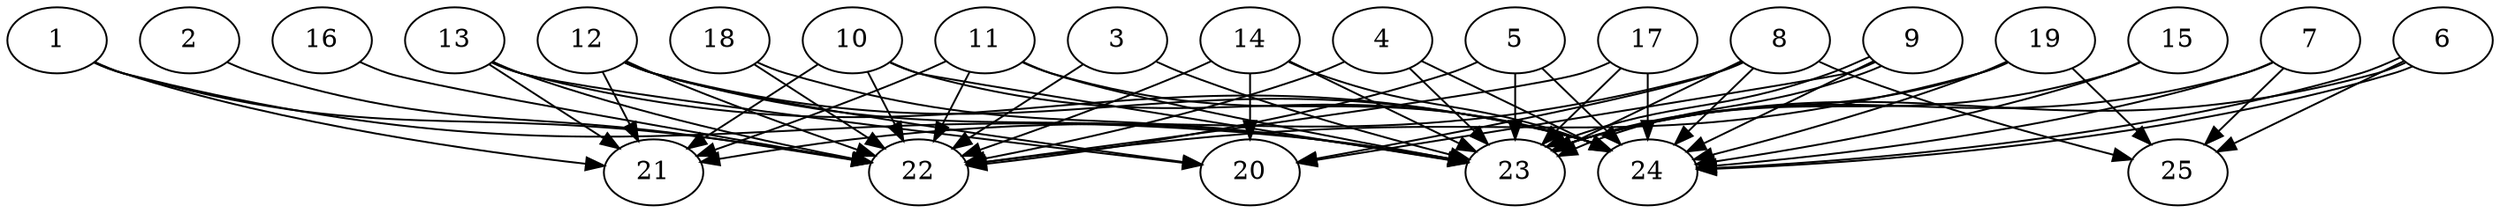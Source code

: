 // DAG automatically generated by daggen at Thu Oct  3 14:00:40 2019
// ./daggen --dot -n 25 --ccr 0.3 --fat 0.9 --regular 0.9 --density 0.9 --mindata 5242880 --maxdata 52428800 
digraph G {
  1 [size="163440640", alpha="0.09", expect_size="49032192"] 
  1 -> 21 [size ="49032192"]
  1 -> 22 [size ="49032192"]
  1 -> 23 [size ="49032192"]
  2 [size="159392427", alpha="0.06", expect_size="47817728"] 
  2 -> 22 [size ="47817728"]
  3 [size="159556267", alpha="0.06", expect_size="47866880"] 
  3 -> 22 [size ="47866880"]
  3 -> 23 [size ="47866880"]
  4 [size="110445227", alpha="0.11", expect_size="33133568"] 
  4 -> 22 [size ="33133568"]
  4 -> 23 [size ="33133568"]
  4 -> 24 [size ="33133568"]
  5 [size="138161493", alpha="0.08", expect_size="41448448"] 
  5 -> 22 [size ="41448448"]
  5 -> 23 [size ="41448448"]
  5 -> 24 [size ="41448448"]
  6 [size="73403733", alpha="0.16", expect_size="22021120"] 
  6 -> 23 [size ="22021120"]
  6 -> 24 [size ="22021120"]
  6 -> 24 [size ="22021120"]
  6 -> 25 [size ="22021120"]
  7 [size="42229760", alpha="0.08", expect_size="12668928"] 
  7 -> 23 [size ="12668928"]
  7 -> 24 [size ="12668928"]
  7 -> 25 [size ="12668928"]
  8 [size="161099093", alpha="0.04", expect_size="48329728"] 
  8 -> 20 [size ="48329728"]
  8 -> 21 [size ="48329728"]
  8 -> 23 [size ="48329728"]
  8 -> 24 [size ="48329728"]
  8 -> 25 [size ="48329728"]
  9 [size="56517973", alpha="0.12", expect_size="16955392"] 
  9 -> 20 [size ="16955392"]
  9 -> 23 [size ="16955392"]
  9 -> 23 [size ="16955392"]
  9 -> 24 [size ="16955392"]
  10 [size="20667733", alpha="0.10", expect_size="6200320"] 
  10 -> 21 [size ="6200320"]
  10 -> 22 [size ="6200320"]
  10 -> 23 [size ="6200320"]
  10 -> 24 [size ="6200320"]
  11 [size="38741333", alpha="0.17", expect_size="11622400"] 
  11 -> 21 [size ="11622400"]
  11 -> 22 [size ="11622400"]
  11 -> 23 [size ="11622400"]
  11 -> 24 [size ="11622400"]
  12 [size="112172373", alpha="0.00", expect_size="33651712"] 
  12 -> 20 [size ="33651712"]
  12 -> 21 [size ="33651712"]
  12 -> 22 [size ="33651712"]
  12 -> 23 [size ="33651712"]
  12 -> 24 [size ="33651712"]
  13 [size="159569920", alpha="0.01", expect_size="47870976"] 
  13 -> 20 [size ="47870976"]
  13 -> 21 [size ="47870976"]
  13 -> 22 [size ="47870976"]
  13 -> 24 [size ="47870976"]
  14 [size="52251307", alpha="0.17", expect_size="15675392"] 
  14 -> 20 [size ="15675392"]
  14 -> 22 [size ="15675392"]
  14 -> 23 [size ="15675392"]
  14 -> 24 [size ="15675392"]
  15 [size="135034880", alpha="0.08", expect_size="40510464"] 
  15 -> 23 [size ="40510464"]
  15 -> 24 [size ="40510464"]
  16 [size="39632213", alpha="0.17", expect_size="11889664"] 
  16 -> 22 [size ="11889664"]
  17 [size="167546880", alpha="0.13", expect_size="50264064"] 
  17 -> 22 [size ="50264064"]
  17 -> 23 [size ="50264064"]
  17 -> 24 [size ="50264064"]
  18 [size="71690240", alpha="0.01", expect_size="21507072"] 
  18 -> 22 [size ="21507072"]
  18 -> 23 [size ="21507072"]
  19 [size="105939627", alpha="0.14", expect_size="31781888"] 
  19 -> 22 [size ="31781888"]
  19 -> 23 [size ="31781888"]
  19 -> 24 [size ="31781888"]
  19 -> 25 [size ="31781888"]
  20 [size="44141227", alpha="0.09", expect_size="13242368"] 
  21 [size="122323627", alpha="0.02", expect_size="36697088"] 
  22 [size="101488640", alpha="0.14", expect_size="30446592"] 
  23 [size="104376320", alpha="0.03", expect_size="31312896"] 
  24 [size="111107413", alpha="0.05", expect_size="33332224"] 
  25 [size="89419093", alpha="0.02", expect_size="26825728"] 
}
